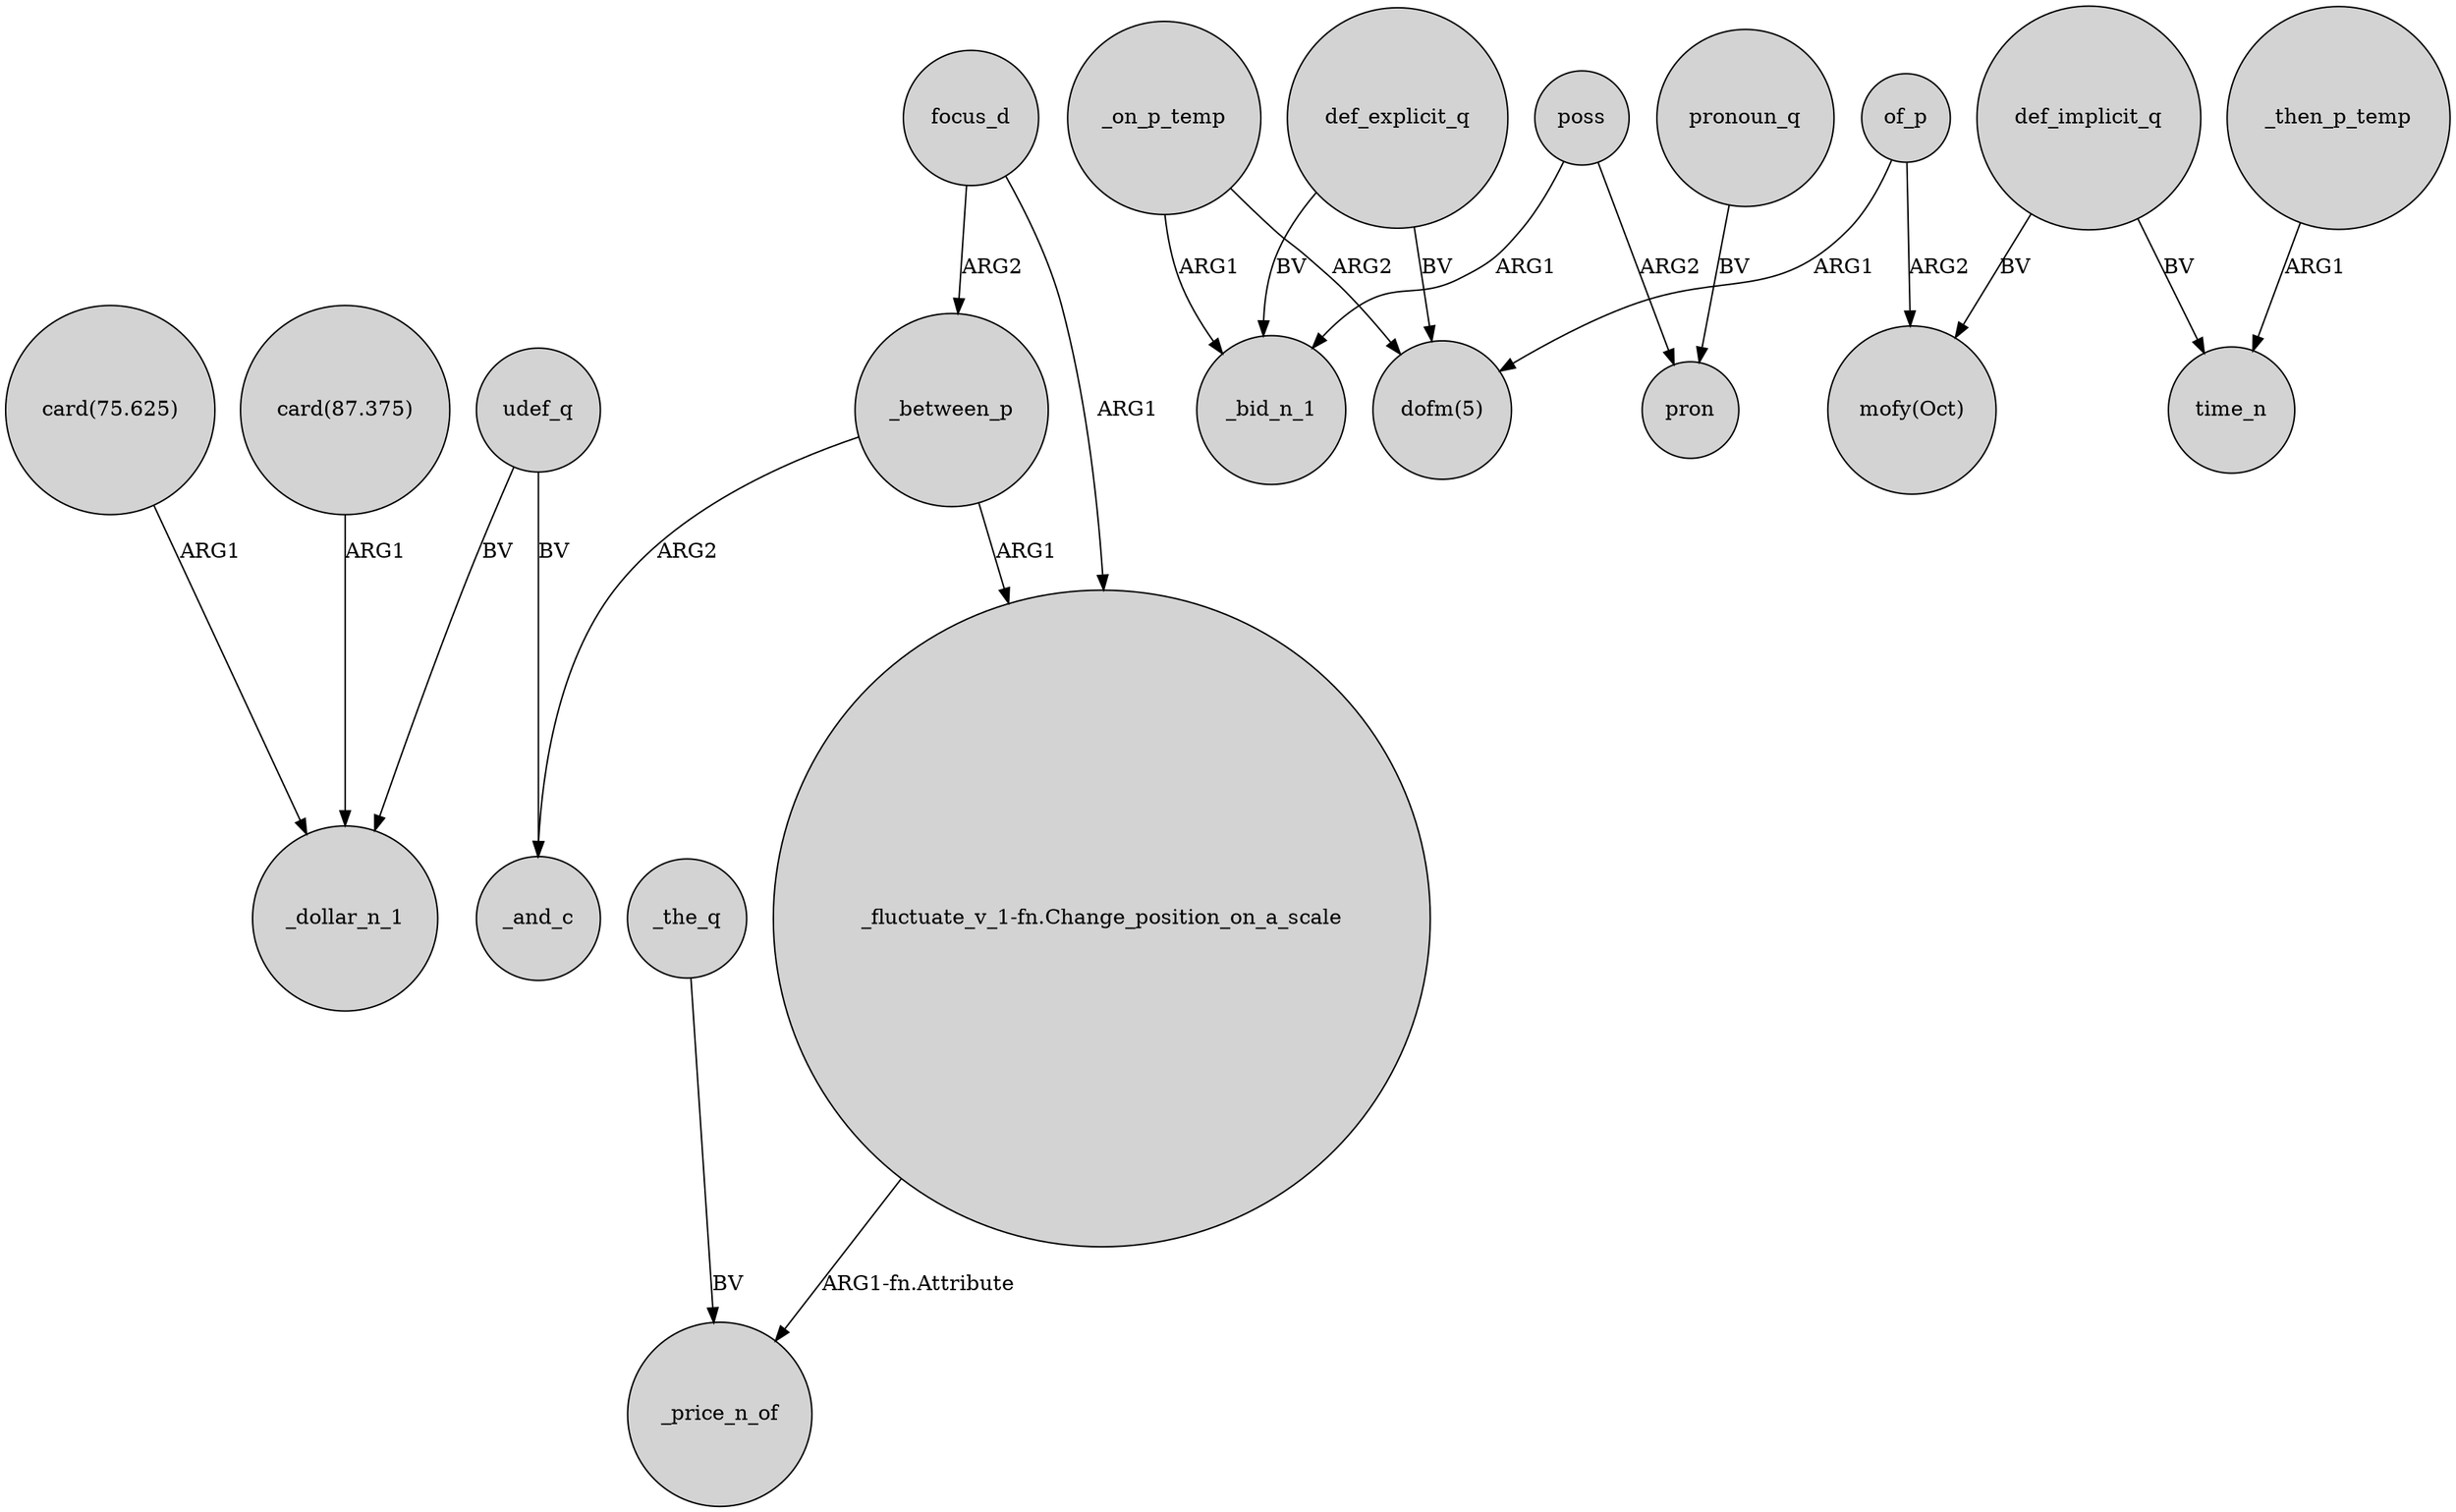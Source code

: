 digraph {
	node [shape=circle style=filled]
	"card(87.375)" -> _dollar_n_1 [label=ARG1]
	poss -> _bid_n_1 [label=ARG1]
	"_fluctuate_v_1-fn.Change_position_on_a_scale" -> _price_n_of [label="ARG1-fn.Attribute"]
	of_p -> "mofy(Oct)" [label=ARG2]
	_between_p -> "_fluctuate_v_1-fn.Change_position_on_a_scale" [label=ARG1]
	_on_p_temp -> "dofm(5)" [label=ARG2]
	"card(75.625)" -> _dollar_n_1 [label=ARG1]
	_then_p_temp -> time_n [label=ARG1]
	focus_d -> "_fluctuate_v_1-fn.Change_position_on_a_scale" [label=ARG1]
	udef_q -> _and_c [label=BV]
	of_p -> "dofm(5)" [label=ARG1]
	focus_d -> _between_p [label=ARG2]
	pronoun_q -> pron [label=BV]
	def_explicit_q -> _bid_n_1 [label=BV]
	poss -> pron [label=ARG2]
	udef_q -> _dollar_n_1 [label=BV]
	def_explicit_q -> "dofm(5)" [label=BV]
	_on_p_temp -> _bid_n_1 [label=ARG1]
	def_implicit_q -> "mofy(Oct)" [label=BV]
	_the_q -> _price_n_of [label=BV]
	def_implicit_q -> time_n [label=BV]
	_between_p -> _and_c [label=ARG2]
}
